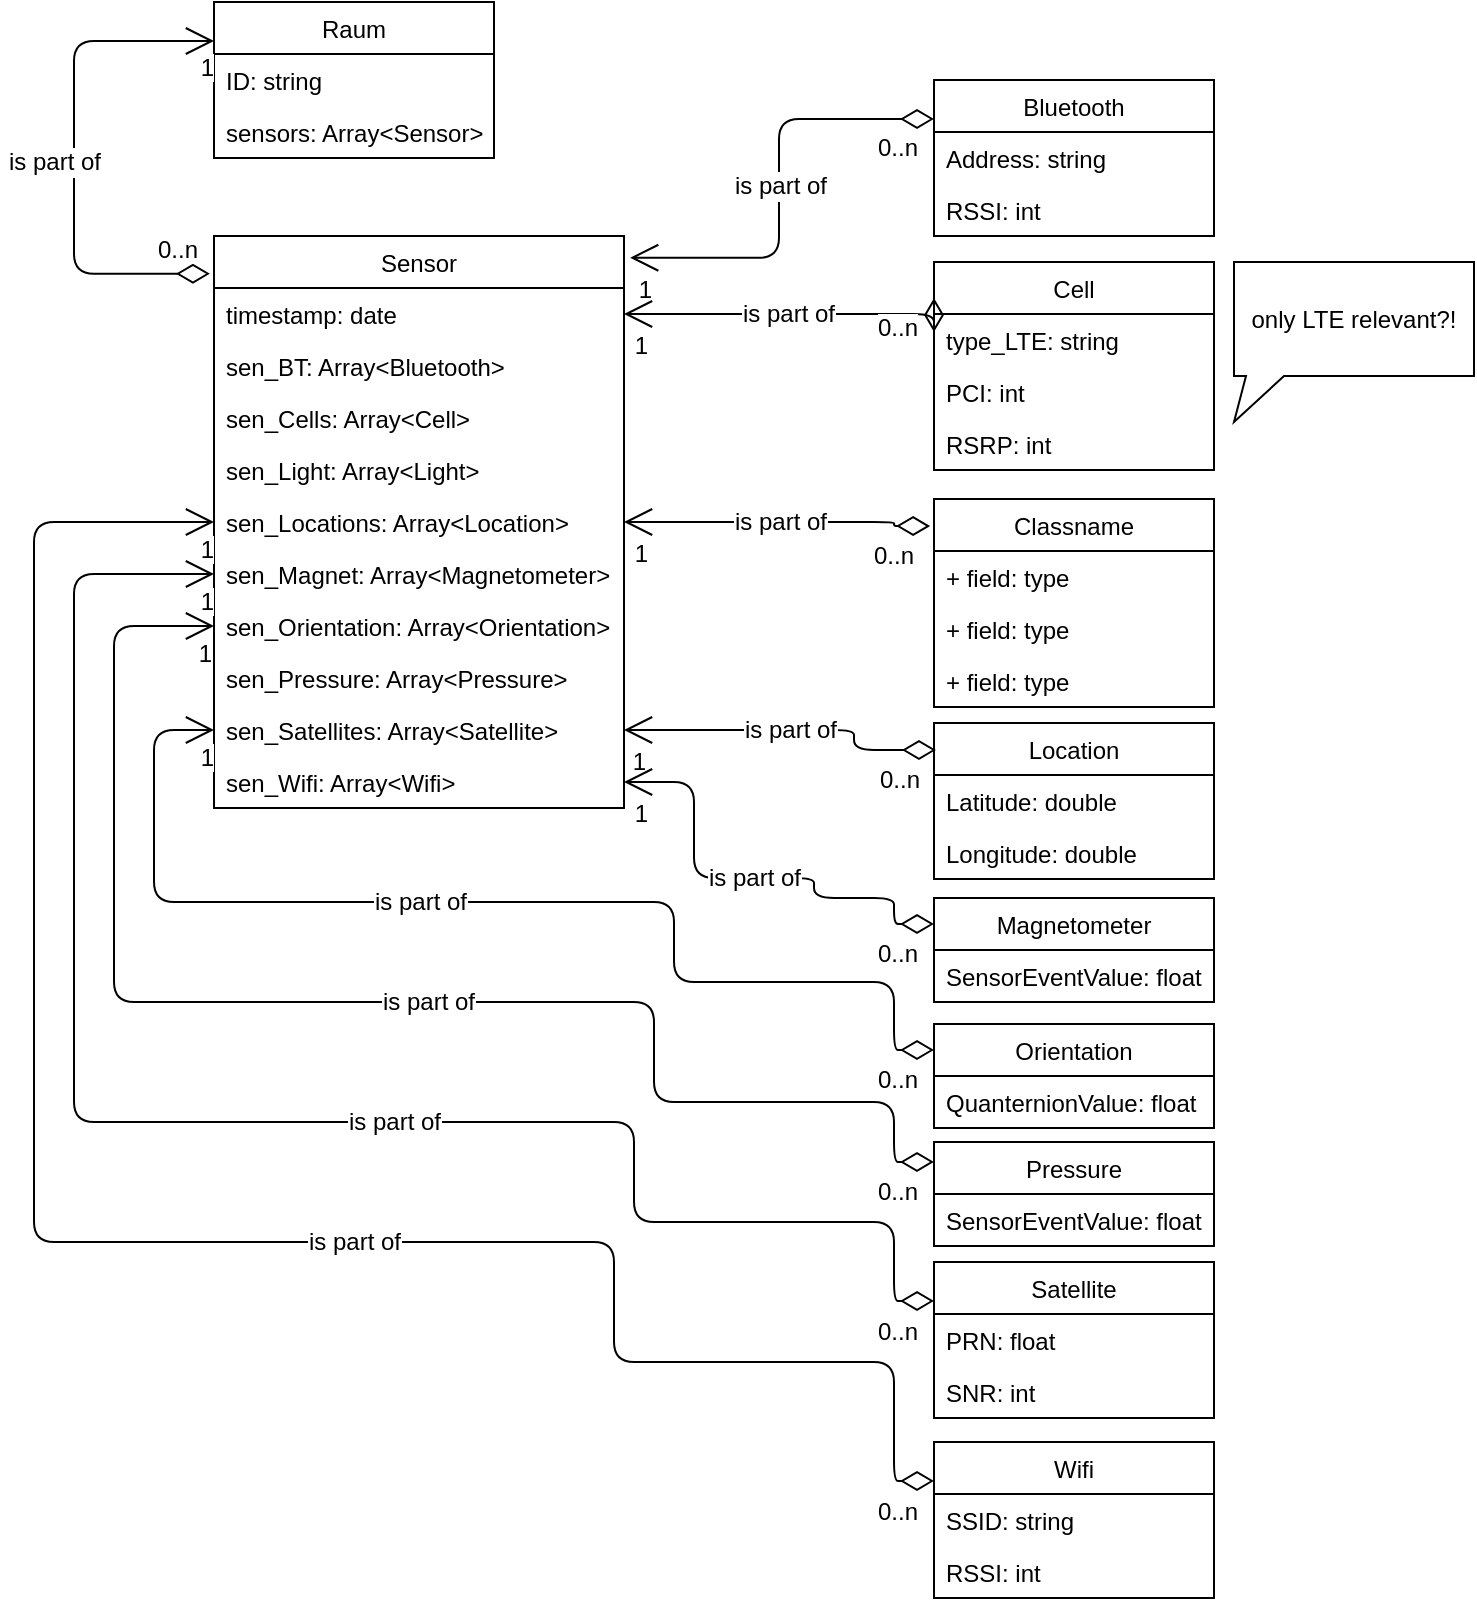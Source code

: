 <mxfile version="10.6.7" type="github"><diagram id="_J4-HaRiP13gnkmEDoGU" name="Page-1"><mxGraphModel dx="900" dy="435" grid="1" gridSize="10" guides="1" tooltips="1" connect="1" arrows="1" fold="1" page="1" pageScale="1" pageWidth="827" pageHeight="1169" math="0" shadow="0"><root><mxCell id="0"/><mxCell id="1" parent="0"/><mxCell id="cdzxTDHdXINh_g30sIHG-1" value="Raum" style="swimlane;fontStyle=0;childLayout=stackLayout;horizontal=1;startSize=26;fillColor=none;horizontalStack=0;resizeParent=1;resizeParentMax=0;resizeLast=0;collapsible=1;marginBottom=0;" vertex="1" parent="1"><mxGeometry x="160" y="40" width="140" height="78" as="geometry"/></mxCell><mxCell id="cdzxTDHdXINh_g30sIHG-2" value="ID: string" style="text;strokeColor=none;fillColor=none;align=left;verticalAlign=top;spacingLeft=4;spacingRight=4;overflow=hidden;rotatable=0;points=[[0,0.5],[1,0.5]];portConstraint=eastwest;" vertex="1" parent="cdzxTDHdXINh_g30sIHG-1"><mxGeometry y="26" width="140" height="26" as="geometry"/></mxCell><mxCell id="cdzxTDHdXINh_g30sIHG-3" value="sensors: Array&lt;Sensor&gt;" style="text;strokeColor=none;fillColor=none;align=left;verticalAlign=top;spacingLeft=4;spacingRight=4;overflow=hidden;rotatable=0;points=[[0,0.5],[1,0.5]];portConstraint=eastwest;" vertex="1" parent="cdzxTDHdXINh_g30sIHG-1"><mxGeometry y="52" width="140" height="26" as="geometry"/></mxCell><mxCell id="cdzxTDHdXINh_g30sIHG-4" value="Sensor" style="swimlane;fontStyle=0;childLayout=stackLayout;horizontal=1;startSize=26;fillColor=none;horizontalStack=0;resizeParent=1;resizeParentMax=0;resizeLast=0;collapsible=1;marginBottom=0;" vertex="1" parent="1"><mxGeometry x="160" y="157" width="205" height="286" as="geometry"/></mxCell><mxCell id="cdzxTDHdXINh_g30sIHG-5" value="timestamp: date" style="text;strokeColor=none;fillColor=none;align=left;verticalAlign=top;spacingLeft=4;spacingRight=4;overflow=hidden;rotatable=0;points=[[0,0.5],[1,0.5]];portConstraint=eastwest;" vertex="1" parent="cdzxTDHdXINh_g30sIHG-4"><mxGeometry y="26" width="205" height="26" as="geometry"/></mxCell><mxCell id="cdzxTDHdXINh_g30sIHG-6" value="sen_BT: Array&lt;Bluetooth&gt;&#10;" style="text;strokeColor=none;fillColor=none;align=left;verticalAlign=top;spacingLeft=4;spacingRight=4;overflow=hidden;rotatable=0;points=[[0,0.5],[1,0.5]];portConstraint=eastwest;" vertex="1" parent="cdzxTDHdXINh_g30sIHG-4"><mxGeometry y="52" width="205" height="26" as="geometry"/></mxCell><mxCell id="cdzxTDHdXINh_g30sIHG-7" value="sen_Cells: Array&lt;Cell&gt;&#10;" style="text;strokeColor=none;fillColor=none;align=left;verticalAlign=top;spacingLeft=4;spacingRight=4;overflow=hidden;rotatable=0;points=[[0,0.5],[1,0.5]];portConstraint=eastwest;" vertex="1" parent="cdzxTDHdXINh_g30sIHG-4"><mxGeometry y="78" width="205" height="26" as="geometry"/></mxCell><mxCell id="cdzxTDHdXINh_g30sIHG-8" value="sen_Light: Array&lt;Light&gt;&#10;" style="text;strokeColor=none;fillColor=none;align=left;verticalAlign=top;spacingLeft=4;spacingRight=4;overflow=hidden;rotatable=0;points=[[0,0.5],[1,0.5]];portConstraint=eastwest;" vertex="1" parent="cdzxTDHdXINh_g30sIHG-4"><mxGeometry y="104" width="205" height="26" as="geometry"/></mxCell><mxCell id="cdzxTDHdXINh_g30sIHG-9" value="sen_Locations: Array&lt;Location&gt;&#10;" style="text;strokeColor=none;fillColor=none;align=left;verticalAlign=top;spacingLeft=4;spacingRight=4;overflow=hidden;rotatable=0;points=[[0,0.5],[1,0.5]];portConstraint=eastwest;" vertex="1" parent="cdzxTDHdXINh_g30sIHG-4"><mxGeometry y="130" width="205" height="26" as="geometry"/></mxCell><mxCell id="cdzxTDHdXINh_g30sIHG-10" value="sen_Magnet: Array&lt;Magnetometer&gt;&#10;" style="text;strokeColor=none;fillColor=none;align=left;verticalAlign=top;spacingLeft=4;spacingRight=4;overflow=hidden;rotatable=0;points=[[0,0.5],[1,0.5]];portConstraint=eastwest;" vertex="1" parent="cdzxTDHdXINh_g30sIHG-4"><mxGeometry y="156" width="205" height="26" as="geometry"/></mxCell><mxCell id="cdzxTDHdXINh_g30sIHG-11" value="sen_Orientation: Array&lt;Orientation&gt;&#10;" style="text;strokeColor=none;fillColor=none;align=left;verticalAlign=top;spacingLeft=4;spacingRight=4;overflow=hidden;rotatable=0;points=[[0,0.5],[1,0.5]];portConstraint=eastwest;" vertex="1" parent="cdzxTDHdXINh_g30sIHG-4"><mxGeometry y="182" width="205" height="26" as="geometry"/></mxCell><mxCell id="cdzxTDHdXINh_g30sIHG-12" value="sen_Pressure: Array&lt;Pressure&gt;&#10;" style="text;strokeColor=none;fillColor=none;align=left;verticalAlign=top;spacingLeft=4;spacingRight=4;overflow=hidden;rotatable=0;points=[[0,0.5],[1,0.5]];portConstraint=eastwest;" vertex="1" parent="cdzxTDHdXINh_g30sIHG-4"><mxGeometry y="208" width="205" height="26" as="geometry"/></mxCell><mxCell id="cdzxTDHdXINh_g30sIHG-13" value="sen_Satellites: Array&lt;Satellite&gt;&#10;" style="text;strokeColor=none;fillColor=none;align=left;verticalAlign=top;spacingLeft=4;spacingRight=4;overflow=hidden;rotatable=0;points=[[0,0.5],[1,0.5]];portConstraint=eastwest;" vertex="1" parent="cdzxTDHdXINh_g30sIHG-4"><mxGeometry y="234" width="205" height="26" as="geometry"/></mxCell><mxCell id="cdzxTDHdXINh_g30sIHG-14" value="sen_Wifi: Array&lt;Wifi&gt;" style="text;strokeColor=none;fillColor=none;align=left;verticalAlign=top;spacingLeft=4;spacingRight=4;overflow=hidden;rotatable=0;points=[[0,0.5],[1,0.5]];portConstraint=eastwest;" vertex="1" parent="cdzxTDHdXINh_g30sIHG-4"><mxGeometry y="260" width="205" height="26" as="geometry"/></mxCell><mxCell id="cdzxTDHdXINh_g30sIHG-15" value="Wifi" style="swimlane;fontStyle=0;childLayout=stackLayout;horizontal=1;startSize=26;fillColor=none;horizontalStack=0;resizeParent=1;resizeParentMax=0;resizeLast=0;collapsible=1;marginBottom=0;" vertex="1" parent="1"><mxGeometry x="520" y="760" width="140" height="78" as="geometry"><mxRectangle x="480" y="34" width="50" height="26" as="alternateBounds"/></mxGeometry></mxCell><mxCell id="cdzxTDHdXINh_g30sIHG-16" value="SSID: string" style="text;strokeColor=none;fillColor=none;align=left;verticalAlign=top;spacingLeft=4;spacingRight=4;overflow=hidden;rotatable=0;points=[[0,0.5],[1,0.5]];portConstraint=eastwest;" vertex="1" parent="cdzxTDHdXINh_g30sIHG-15"><mxGeometry y="26" width="140" height="26" as="geometry"/></mxCell><mxCell id="cdzxTDHdXINh_g30sIHG-17" value="RSSI: int" style="text;strokeColor=none;fillColor=none;align=left;verticalAlign=top;spacingLeft=4;spacingRight=4;overflow=hidden;rotatable=0;points=[[0,0.5],[1,0.5]];portConstraint=eastwest;" vertex="1" parent="cdzxTDHdXINh_g30sIHG-15"><mxGeometry y="52" width="140" height="26" as="geometry"/></mxCell><mxCell id="cdzxTDHdXINh_g30sIHG-18" value="Bluetooth" style="swimlane;fontStyle=0;childLayout=stackLayout;horizontal=1;startSize=26;fillColor=none;horizontalStack=0;resizeParent=1;resizeParentMax=0;resizeLast=0;collapsible=1;marginBottom=0;" vertex="1" parent="1"><mxGeometry x="520" y="79" width="140" height="78" as="geometry"><mxRectangle x="80" y="157" width="80" height="20" as="alternateBounds"/></mxGeometry></mxCell><mxCell id="cdzxTDHdXINh_g30sIHG-19" value="Address: string" style="text;strokeColor=none;fillColor=none;align=left;verticalAlign=top;spacingLeft=4;spacingRight=4;overflow=hidden;rotatable=0;points=[[0,0.5],[1,0.5]];portConstraint=eastwest;" vertex="1" parent="cdzxTDHdXINh_g30sIHG-18"><mxGeometry y="26" width="140" height="26" as="geometry"/></mxCell><mxCell id="cdzxTDHdXINh_g30sIHG-20" value="RSSI: int" style="text;strokeColor=none;fillColor=none;align=left;verticalAlign=top;spacingLeft=4;spacingRight=4;overflow=hidden;rotatable=0;points=[[0,0.5],[1,0.5]];portConstraint=eastwest;" vertex="1" parent="cdzxTDHdXINh_g30sIHG-18"><mxGeometry y="52" width="140" height="26" as="geometry"/></mxCell><mxCell id="cdzxTDHdXINh_g30sIHG-21" value="Cell" style="swimlane;fontStyle=0;childLayout=stackLayout;horizontal=1;startSize=26;fillColor=none;horizontalStack=0;resizeParent=1;resizeParentMax=0;resizeLast=0;collapsible=1;marginBottom=0;" vertex="1" parent="1"><mxGeometry x="520" y="170" width="140" height="104" as="geometry"><mxRectangle x="80" y="238" width="50" height="26" as="alternateBounds"/></mxGeometry></mxCell><mxCell id="cdzxTDHdXINh_g30sIHG-22" value="type_LTE: string" style="text;strokeColor=none;fillColor=none;align=left;verticalAlign=top;spacingLeft=4;spacingRight=4;overflow=hidden;rotatable=0;points=[[0,0.5],[1,0.5]];portConstraint=eastwest;" vertex="1" parent="cdzxTDHdXINh_g30sIHG-21"><mxGeometry y="26" width="140" height="26" as="geometry"/></mxCell><mxCell id="cdzxTDHdXINh_g30sIHG-23" value="PCI: int" style="text;strokeColor=none;fillColor=none;align=left;verticalAlign=top;spacingLeft=4;spacingRight=4;overflow=hidden;rotatable=0;points=[[0,0.5],[1,0.5]];portConstraint=eastwest;" vertex="1" parent="cdzxTDHdXINh_g30sIHG-21"><mxGeometry y="52" width="140" height="26" as="geometry"/></mxCell><mxCell id="cdzxTDHdXINh_g30sIHG-24" value="RSRP: int" style="text;strokeColor=none;fillColor=none;align=left;verticalAlign=top;spacingLeft=4;spacingRight=4;overflow=hidden;rotatable=0;points=[[0,0.5],[1,0.5]];portConstraint=eastwest;" vertex="1" parent="cdzxTDHdXINh_g30sIHG-21"><mxGeometry y="78" width="140" height="26" as="geometry"/></mxCell><mxCell id="cdzxTDHdXINh_g30sIHG-25" value="only LTE relevant?!" style="shape=callout;whiteSpace=wrap;html=1;perimeter=calloutPerimeter;position2=0;size=23;position=0.05;base=19;" vertex="1" parent="1"><mxGeometry x="670" y="170" width="120" height="80" as="geometry"/></mxCell><mxCell id="cdzxTDHdXINh_g30sIHG-26" value="Location" style="swimlane;fontStyle=0;childLayout=stackLayout;horizontal=1;startSize=26;fillColor=none;horizontalStack=0;resizeParent=1;resizeParentMax=0;resizeLast=0;collapsible=1;marginBottom=0;" vertex="1" parent="1"><mxGeometry x="520" y="400.5" width="140" height="78" as="geometry"><mxRectangle x="253" y="369" width="80" height="26" as="alternateBounds"/></mxGeometry></mxCell><mxCell id="cdzxTDHdXINh_g30sIHG-27" value="Latitude: double" style="text;strokeColor=none;fillColor=none;align=left;verticalAlign=top;spacingLeft=4;spacingRight=4;overflow=hidden;rotatable=0;points=[[0,0.5],[1,0.5]];portConstraint=eastwest;" vertex="1" parent="cdzxTDHdXINh_g30sIHG-26"><mxGeometry y="26" width="140" height="26" as="geometry"/></mxCell><mxCell id="cdzxTDHdXINh_g30sIHG-28" value="Longitude: double" style="text;strokeColor=none;fillColor=none;align=left;verticalAlign=top;spacingLeft=4;spacingRight=4;overflow=hidden;rotatable=0;points=[[0,0.5],[1,0.5]];portConstraint=eastwest;" vertex="1" parent="cdzxTDHdXINh_g30sIHG-26"><mxGeometry y="52" width="140" height="26" as="geometry"/></mxCell><mxCell id="cdzxTDHdXINh_g30sIHG-29" value="Magnetometer" style="swimlane;fontStyle=0;childLayout=stackLayout;horizontal=1;startSize=26;fillColor=none;horizontalStack=0;resizeParent=1;resizeParentMax=0;resizeLast=0;collapsible=1;marginBottom=0;" vertex="1" parent="1"><mxGeometry x="520" y="488" width="140" height="52" as="geometry"><mxRectangle x="355" y="369" width="110" height="26" as="alternateBounds"/></mxGeometry></mxCell><mxCell id="cdzxTDHdXINh_g30sIHG-30" value="SensorEventValue: float" style="text;strokeColor=none;fillColor=none;align=left;verticalAlign=top;spacingLeft=4;spacingRight=4;overflow=hidden;rotatable=0;points=[[0,0.5],[1,0.5]];portConstraint=eastwest;" vertex="1" parent="cdzxTDHdXINh_g30sIHG-29"><mxGeometry y="26" width="140" height="26" as="geometry"/></mxCell><mxCell id="cdzxTDHdXINh_g30sIHG-31" value="Classname" style="swimlane;fontStyle=0;childLayout=stackLayout;horizontal=1;startSize=26;fillColor=none;horizontalStack=0;resizeParent=1;resizeParentMax=0;resizeLast=0;collapsible=1;marginBottom=0;" vertex="1" parent="1"><mxGeometry x="520" y="288.5" width="140" height="104" as="geometry"/></mxCell><mxCell id="cdzxTDHdXINh_g30sIHG-32" value="+ field: type" style="text;strokeColor=none;fillColor=none;align=left;verticalAlign=top;spacingLeft=4;spacingRight=4;overflow=hidden;rotatable=0;points=[[0,0.5],[1,0.5]];portConstraint=eastwest;" vertex="1" parent="cdzxTDHdXINh_g30sIHG-31"><mxGeometry y="26" width="140" height="26" as="geometry"/></mxCell><mxCell id="cdzxTDHdXINh_g30sIHG-33" value="+ field: type" style="text;strokeColor=none;fillColor=none;align=left;verticalAlign=top;spacingLeft=4;spacingRight=4;overflow=hidden;rotatable=0;points=[[0,0.5],[1,0.5]];portConstraint=eastwest;" vertex="1" parent="cdzxTDHdXINh_g30sIHG-31"><mxGeometry y="52" width="140" height="26" as="geometry"/></mxCell><mxCell id="cdzxTDHdXINh_g30sIHG-34" value="+ field: type" style="text;strokeColor=none;fillColor=none;align=left;verticalAlign=top;spacingLeft=4;spacingRight=4;overflow=hidden;rotatable=0;points=[[0,0.5],[1,0.5]];portConstraint=eastwest;" vertex="1" parent="cdzxTDHdXINh_g30sIHG-31"><mxGeometry y="78" width="140" height="26" as="geometry"/></mxCell><mxCell id="cdzxTDHdXINh_g30sIHG-35" value="Orientation" style="swimlane;fontStyle=0;childLayout=stackLayout;horizontal=1;startSize=26;fillColor=none;horizontalStack=0;resizeParent=1;resizeParentMax=0;resizeLast=0;collapsible=1;marginBottom=0;" vertex="1" parent="1"><mxGeometry x="520" y="551" width="140" height="52" as="geometry"><mxRectangle x="500" y="346" width="90" height="26" as="alternateBounds"/></mxGeometry></mxCell><mxCell id="cdzxTDHdXINh_g30sIHG-36" value="QuanternionValue: float" style="text;strokeColor=none;fillColor=none;align=left;verticalAlign=top;spacingLeft=4;spacingRight=4;overflow=hidden;rotatable=0;points=[[0,0.5],[1,0.5]];portConstraint=eastwest;" vertex="1" parent="cdzxTDHdXINh_g30sIHG-35"><mxGeometry y="26" width="140" height="26" as="geometry"/></mxCell><mxCell id="cdzxTDHdXINh_g30sIHG-37" value="Pressure" style="swimlane;fontStyle=0;childLayout=stackLayout;horizontal=1;startSize=26;fillColor=none;horizontalStack=0;resizeParent=1;resizeParentMax=0;resizeLast=0;collapsible=1;marginBottom=0;" vertex="1" parent="1"><mxGeometry x="520" y="610" width="140" height="52" as="geometry"><mxRectangle x="495" y="268" width="90" height="26" as="alternateBounds"/></mxGeometry></mxCell><mxCell id="cdzxTDHdXINh_g30sIHG-38" value="SensorEventValue: float" style="text;strokeColor=none;fillColor=none;align=left;verticalAlign=top;spacingLeft=4;spacingRight=4;overflow=hidden;rotatable=0;points=[[0,0.5],[1,0.5]];portConstraint=eastwest;" vertex="1" parent="cdzxTDHdXINh_g30sIHG-37"><mxGeometry y="26" width="140" height="26" as="geometry"/></mxCell><mxCell id="cdzxTDHdXINh_g30sIHG-39" value="Satellite" style="swimlane;fontStyle=0;childLayout=stackLayout;horizontal=1;startSize=26;fillColor=none;horizontalStack=0;resizeParent=1;resizeParentMax=0;resizeLast=0;collapsible=1;marginBottom=0;" vertex="1" parent="1"><mxGeometry x="520" y="670" width="140" height="78" as="geometry"/></mxCell><mxCell id="cdzxTDHdXINh_g30sIHG-40" value="PRN: float" style="text;strokeColor=none;fillColor=none;align=left;verticalAlign=top;spacingLeft=4;spacingRight=4;overflow=hidden;rotatable=0;points=[[0,0.5],[1,0.5]];portConstraint=eastwest;" vertex="1" parent="cdzxTDHdXINh_g30sIHG-39"><mxGeometry y="26" width="140" height="26" as="geometry"/></mxCell><mxCell id="cdzxTDHdXINh_g30sIHG-41" value="SNR: int" style="text;strokeColor=none;fillColor=none;align=left;verticalAlign=top;spacingLeft=4;spacingRight=4;overflow=hidden;rotatable=0;points=[[0,0.5],[1,0.5]];portConstraint=eastwest;" vertex="1" parent="cdzxTDHdXINh_g30sIHG-39"><mxGeometry y="52" width="140" height="26" as="geometry"/></mxCell><mxCell id="cdzxTDHdXINh_g30sIHG-54" value="is part of" style="endArrow=open;html=1;endSize=12;startArrow=diamondThin;startSize=14;startFill=0;edgeStyle=orthogonalEdgeStyle;fontSize=12;exitX=0;exitY=0.25;exitDx=0;exitDy=0;entryX=1.015;entryY=0.038;entryDx=0;entryDy=0;entryPerimeter=0;" edge="1" parent="1" source="cdzxTDHdXINh_g30sIHG-18" target="cdzxTDHdXINh_g30sIHG-4"><mxGeometry relative="1" as="geometry"><mxPoint x="390" y="40" as="sourcePoint"/><mxPoint x="550" y="40" as="targetPoint"/></mxGeometry></mxCell><mxCell id="cdzxTDHdXINh_g30sIHG-55" value="0..n" style="resizable=0;html=1;align=left;verticalAlign=top;labelBackgroundColor=#ffffff;fontSize=12;" connectable="0" vertex="1" parent="cdzxTDHdXINh_g30sIHG-54"><mxGeometry x="-1" relative="1" as="geometry"><mxPoint x="-30" y="1" as="offset"/></mxGeometry></mxCell><mxCell id="cdzxTDHdXINh_g30sIHG-56" value="1" style="resizable=0;html=1;align=right;verticalAlign=top;labelBackgroundColor=#ffffff;fontSize=12;" connectable="0" vertex="1" parent="cdzxTDHdXINh_g30sIHG-54"><mxGeometry x="1" relative="1" as="geometry"><mxPoint x="12" y="2" as="offset"/></mxGeometry></mxCell><mxCell id="cdzxTDHdXINh_g30sIHG-57" value="is part of" style="endArrow=open;html=1;endSize=12;startArrow=diamondThin;startSize=14;startFill=0;edgeStyle=orthogonalEdgeStyle;fontSize=12;exitX=0;exitY=0.173;exitDx=0;exitDy=0;entryX=1;entryY=0.5;entryDx=0;entryDy=0;exitPerimeter=0;" edge="1" parent="1" source="cdzxTDHdXINh_g30sIHG-21" target="cdzxTDHdXINh_g30sIHG-5"><mxGeometry relative="1" as="geometry"><mxPoint x="520" y="210" as="sourcePoint"/><mxPoint x="368" y="279" as="targetPoint"/><Array as="points"><mxPoint x="520" y="196"/></Array></mxGeometry></mxCell><mxCell id="cdzxTDHdXINh_g30sIHG-58" value="0..n" style="resizable=0;html=1;align=left;verticalAlign=top;labelBackgroundColor=#ffffff;fontSize=12;" connectable="0" vertex="1" parent="cdzxTDHdXINh_g30sIHG-57"><mxGeometry x="-1" relative="1" as="geometry"><mxPoint x="-30" y="1" as="offset"/></mxGeometry></mxCell><mxCell id="cdzxTDHdXINh_g30sIHG-59" value="1" style="resizable=0;html=1;align=right;verticalAlign=top;labelBackgroundColor=#ffffff;fontSize=12;" connectable="0" vertex="1" parent="cdzxTDHdXINh_g30sIHG-57"><mxGeometry x="1" relative="1" as="geometry"><mxPoint x="12" y="2" as="offset"/></mxGeometry></mxCell><mxCell id="cdzxTDHdXINh_g30sIHG-63" value="is part of" style="endArrow=open;html=1;endSize=12;startArrow=diamondThin;startSize=14;startFill=0;edgeStyle=orthogonalEdgeStyle;fontSize=12;exitX=-0.014;exitY=0.13;exitDx=0;exitDy=0;entryX=1;entryY=0.5;entryDx=0;entryDy=0;exitPerimeter=0;" edge="1" parent="1" source="cdzxTDHdXINh_g30sIHG-31" target="cdzxTDHdXINh_g30sIHG-9"><mxGeometry relative="1" as="geometry"><mxPoint x="520" y="309" as="sourcePoint"/><mxPoint x="365" y="317" as="targetPoint"/><Array as="points"><mxPoint x="500" y="302"/><mxPoint x="500" y="300"/></Array></mxGeometry></mxCell><mxCell id="cdzxTDHdXINh_g30sIHG-64" value="0..n" style="resizable=0;html=1;align=left;verticalAlign=top;labelBackgroundColor=#ffffff;fontSize=12;" connectable="0" vertex="1" parent="cdzxTDHdXINh_g30sIHG-63"><mxGeometry x="-1" relative="1" as="geometry"><mxPoint x="-30" y="1" as="offset"/></mxGeometry></mxCell><mxCell id="cdzxTDHdXINh_g30sIHG-65" value="1" style="resizable=0;html=1;align=right;verticalAlign=top;labelBackgroundColor=#ffffff;fontSize=12;" connectable="0" vertex="1" parent="cdzxTDHdXINh_g30sIHG-63"><mxGeometry x="1" relative="1" as="geometry"><mxPoint x="12" y="2" as="offset"/></mxGeometry></mxCell><mxCell id="cdzxTDHdXINh_g30sIHG-66" value="is part of" style="endArrow=open;html=1;endSize=12;startArrow=diamondThin;startSize=14;startFill=0;edgeStyle=orthogonalEdgeStyle;fontSize=12;exitX=0.007;exitY=0.173;exitDx=0;exitDy=0;entryX=1;entryY=0.5;entryDx=0;entryDy=0;exitPerimeter=0;" edge="1" parent="1" source="cdzxTDHdXINh_g30sIHG-26" target="cdzxTDHdXINh_g30sIHG-13"><mxGeometry relative="1" as="geometry"><mxPoint x="520" y="410.5" as="sourcePoint"/><mxPoint x="367" y="408.5" as="targetPoint"/><Array as="points"><mxPoint x="480" y="414"/><mxPoint x="480" y="404"/></Array></mxGeometry></mxCell><mxCell id="cdzxTDHdXINh_g30sIHG-67" value="0..n" style="resizable=0;html=1;align=left;verticalAlign=top;labelBackgroundColor=#ffffff;fontSize=12;" connectable="0" vertex="1" parent="cdzxTDHdXINh_g30sIHG-66"><mxGeometry x="-1" relative="1" as="geometry"><mxPoint x="-30" y="1" as="offset"/></mxGeometry></mxCell><mxCell id="cdzxTDHdXINh_g30sIHG-68" value="1" style="resizable=0;html=1;align=right;verticalAlign=top;labelBackgroundColor=#ffffff;fontSize=12;" connectable="0" vertex="1" parent="cdzxTDHdXINh_g30sIHG-66"><mxGeometry x="1" relative="1" as="geometry"><mxPoint x="12" y="2" as="offset"/></mxGeometry></mxCell><mxCell id="cdzxTDHdXINh_g30sIHG-69" value="is part of" style="endArrow=open;html=1;endSize=12;startArrow=diamondThin;startSize=14;startFill=0;edgeStyle=orthogonalEdgeStyle;fontSize=12;exitX=0;exitY=0.25;exitDx=0;exitDy=0;entryX=1;entryY=0.5;entryDx=0;entryDy=0;" edge="1" parent="1" source="cdzxTDHdXINh_g30sIHG-29" target="cdzxTDHdXINh_g30sIHG-14"><mxGeometry relative="1" as="geometry"><mxPoint x="491" y="488" as="sourcePoint"/><mxPoint x="335" y="478" as="targetPoint"/><Array as="points"><mxPoint x="500" y="501"/><mxPoint x="500" y="488"/><mxPoint x="460" y="488"/><mxPoint x="460" y="478"/><mxPoint x="400" y="478"/><mxPoint x="400" y="430"/></Array></mxGeometry></mxCell><mxCell id="cdzxTDHdXINh_g30sIHG-70" value="0..n" style="resizable=0;html=1;align=left;verticalAlign=top;labelBackgroundColor=#ffffff;fontSize=12;" connectable="0" vertex="1" parent="cdzxTDHdXINh_g30sIHG-69"><mxGeometry x="-1" relative="1" as="geometry"><mxPoint x="-30" y="1" as="offset"/></mxGeometry></mxCell><mxCell id="cdzxTDHdXINh_g30sIHG-71" value="1" style="resizable=0;html=1;align=right;verticalAlign=top;labelBackgroundColor=#ffffff;fontSize=12;" connectable="0" vertex="1" parent="cdzxTDHdXINh_g30sIHG-69"><mxGeometry x="1" relative="1" as="geometry"><mxPoint x="12" y="2" as="offset"/></mxGeometry></mxCell><mxCell id="cdzxTDHdXINh_g30sIHG-72" value="is part of" style="endArrow=open;html=1;endSize=12;startArrow=diamondThin;startSize=14;startFill=0;edgeStyle=orthogonalEdgeStyle;fontSize=12;exitX=0;exitY=0.25;exitDx=0;exitDy=0;entryX=0;entryY=0.5;entryDx=0;entryDy=0;" edge="1" parent="1" source="cdzxTDHdXINh_g30sIHG-35" target="cdzxTDHdXINh_g30sIHG-13"><mxGeometry x="0.143" relative="1" as="geometry"><mxPoint x="456" y="577" as="sourcePoint"/><mxPoint x="300" y="567" as="targetPoint"/><Array as="points"><mxPoint x="500" y="564"/><mxPoint x="500" y="530"/><mxPoint x="390" y="530"/><mxPoint x="390" y="490"/><mxPoint x="130" y="490"/><mxPoint x="130" y="404"/></Array><mxPoint as="offset"/></mxGeometry></mxCell><mxCell id="cdzxTDHdXINh_g30sIHG-73" value="0..n" style="resizable=0;html=1;align=left;verticalAlign=top;labelBackgroundColor=#ffffff;fontSize=12;" connectable="0" vertex="1" parent="cdzxTDHdXINh_g30sIHG-72"><mxGeometry x="-1" relative="1" as="geometry"><mxPoint x="-30" y="1" as="offset"/></mxGeometry></mxCell><mxCell id="cdzxTDHdXINh_g30sIHG-74" value="1" style="resizable=0;html=1;align=right;verticalAlign=top;labelBackgroundColor=#ffffff;fontSize=12;" connectable="0" vertex="1" parent="cdzxTDHdXINh_g30sIHG-72"><mxGeometry x="1" relative="1" as="geometry"><mxPoint as="offset"/></mxGeometry></mxCell><mxCell id="cdzxTDHdXINh_g30sIHG-75" value="is part of" style="endArrow=open;html=1;endSize=12;startArrow=diamondThin;startSize=14;startFill=0;edgeStyle=orthogonalEdgeStyle;fontSize=12;exitX=0;exitY=0.192;exitDx=0;exitDy=0;entryX=0;entryY=0.5;entryDx=0;entryDy=0;exitPerimeter=0;" edge="1" parent="1" source="cdzxTDHdXINh_g30sIHG-37" target="cdzxTDHdXINh_g30sIHG-11"><mxGeometry x="-0.085" relative="1" as="geometry"><mxPoint x="520" y="631" as="sourcePoint"/><mxPoint x="160" y="471" as="targetPoint"/><Array as="points"><mxPoint x="500" y="620"/><mxPoint x="500" y="590"/><mxPoint x="380" y="590"/><mxPoint x="380" y="540"/><mxPoint x="110" y="540"/><mxPoint x="110" y="352"/></Array><mxPoint as="offset"/></mxGeometry></mxCell><mxCell id="cdzxTDHdXINh_g30sIHG-76" value="0..n" style="resizable=0;html=1;align=left;verticalAlign=top;labelBackgroundColor=#ffffff;fontSize=12;" connectable="0" vertex="1" parent="cdzxTDHdXINh_g30sIHG-75"><mxGeometry x="-1" relative="1" as="geometry"><mxPoint x="-30" y="1" as="offset"/></mxGeometry></mxCell><mxCell id="cdzxTDHdXINh_g30sIHG-77" value="1" style="resizable=0;html=1;align=right;verticalAlign=top;labelBackgroundColor=#ffffff;fontSize=12;" connectable="0" vertex="1" parent="cdzxTDHdXINh_g30sIHG-75"><mxGeometry x="1" relative="1" as="geometry"><mxPoint as="offset"/></mxGeometry></mxCell><mxCell id="cdzxTDHdXINh_g30sIHG-78" value="is part of" style="endArrow=open;html=1;endSize=12;startArrow=diamondThin;startSize=14;startFill=0;edgeStyle=orthogonalEdgeStyle;fontSize=12;exitX=0;exitY=0.25;exitDx=0;exitDy=0;entryX=0;entryY=0.5;entryDx=0;entryDy=0;" edge="1" parent="1" source="cdzxTDHdXINh_g30sIHG-39" target="cdzxTDHdXINh_g30sIHG-10"><mxGeometry x="-0.167" relative="1" as="geometry"><mxPoint x="520" y="694.5" as="sourcePoint"/><mxPoint x="160" y="320" as="targetPoint"/><Array as="points"><mxPoint x="500" y="690"/><mxPoint x="500" y="650"/><mxPoint x="370" y="650"/><mxPoint x="370" y="600"/><mxPoint x="90" y="600"/><mxPoint x="90" y="326"/></Array><mxPoint as="offset"/></mxGeometry></mxCell><mxCell id="cdzxTDHdXINh_g30sIHG-79" value="0..n" style="resizable=0;html=1;align=left;verticalAlign=top;labelBackgroundColor=#ffffff;fontSize=12;" connectable="0" vertex="1" parent="cdzxTDHdXINh_g30sIHG-78"><mxGeometry x="-1" relative="1" as="geometry"><mxPoint x="-30" y="1" as="offset"/></mxGeometry></mxCell><mxCell id="cdzxTDHdXINh_g30sIHG-80" value="1" style="resizable=0;html=1;align=right;verticalAlign=top;labelBackgroundColor=#ffffff;fontSize=12;" connectable="0" vertex="1" parent="cdzxTDHdXINh_g30sIHG-78"><mxGeometry x="1" relative="1" as="geometry"><mxPoint as="offset"/></mxGeometry></mxCell><mxCell id="cdzxTDHdXINh_g30sIHG-81" value="is part of" style="endArrow=open;html=1;endSize=12;startArrow=diamondThin;startSize=14;startFill=0;edgeStyle=orthogonalEdgeStyle;fontSize=12;exitX=0;exitY=0.25;exitDx=0;exitDy=0;entryX=0;entryY=0.5;entryDx=0;entryDy=0;" edge="1" parent="1" source="cdzxTDHdXINh_g30sIHG-15" target="cdzxTDHdXINh_g30sIHG-9"><mxGeometry x="-0.196" relative="1" as="geometry"><mxPoint x="520" y="771.5" as="sourcePoint"/><mxPoint x="160" y="407.5" as="targetPoint"/><Array as="points"><mxPoint x="500" y="780"/><mxPoint x="500" y="720"/><mxPoint x="360" y="720"/><mxPoint x="360" y="660"/><mxPoint x="70" y="660"/><mxPoint x="70" y="300"/></Array><mxPoint as="offset"/></mxGeometry></mxCell><mxCell id="cdzxTDHdXINh_g30sIHG-82" value="0..n" style="resizable=0;html=1;align=left;verticalAlign=top;labelBackgroundColor=#ffffff;fontSize=12;" connectable="0" vertex="1" parent="cdzxTDHdXINh_g30sIHG-81"><mxGeometry x="-1" relative="1" as="geometry"><mxPoint x="-30" y="1" as="offset"/></mxGeometry></mxCell><mxCell id="cdzxTDHdXINh_g30sIHG-83" value="1" style="resizable=0;html=1;align=right;verticalAlign=top;labelBackgroundColor=#ffffff;fontSize=12;" connectable="0" vertex="1" parent="cdzxTDHdXINh_g30sIHG-81"><mxGeometry x="1" relative="1" as="geometry"><mxPoint as="offset"/></mxGeometry></mxCell><mxCell id="cdzxTDHdXINh_g30sIHG-84" value="is part of" style="endArrow=open;html=1;endSize=12;startArrow=diamondThin;startSize=14;startFill=0;edgeStyle=orthogonalEdgeStyle;fontSize=12;entryX=0;entryY=0.25;entryDx=0;entryDy=0;exitX=-0.01;exitY=0.066;exitDx=0;exitDy=0;exitPerimeter=0;" edge="1" parent="1" source="cdzxTDHdXINh_g30sIHG-4" target="cdzxTDHdXINh_g30sIHG-1"><mxGeometry x="-0.024" y="10" relative="1" as="geometry"><mxPoint x="-30" y="78" as="sourcePoint"/><mxPoint x="130" y="78" as="targetPoint"/><Array as="points"><mxPoint x="90" y="176"/><mxPoint x="90" y="60"/></Array><mxPoint as="offset"/></mxGeometry></mxCell><mxCell id="cdzxTDHdXINh_g30sIHG-85" value="0..n" style="resizable=0;html=1;align=left;verticalAlign=top;labelBackgroundColor=#ffffff;fontSize=12;" connectable="0" vertex="1" parent="cdzxTDHdXINh_g30sIHG-84"><mxGeometry x="-1" relative="1" as="geometry"><mxPoint x="-28" y="-26" as="offset"/></mxGeometry></mxCell><mxCell id="cdzxTDHdXINh_g30sIHG-86" value="1" style="resizable=0;html=1;align=right;verticalAlign=top;labelBackgroundColor=#ffffff;fontSize=12;" connectable="0" vertex="1" parent="cdzxTDHdXINh_g30sIHG-84"><mxGeometry x="1" relative="1" as="geometry"/></mxCell></root></mxGraphModel></diagram></mxfile>